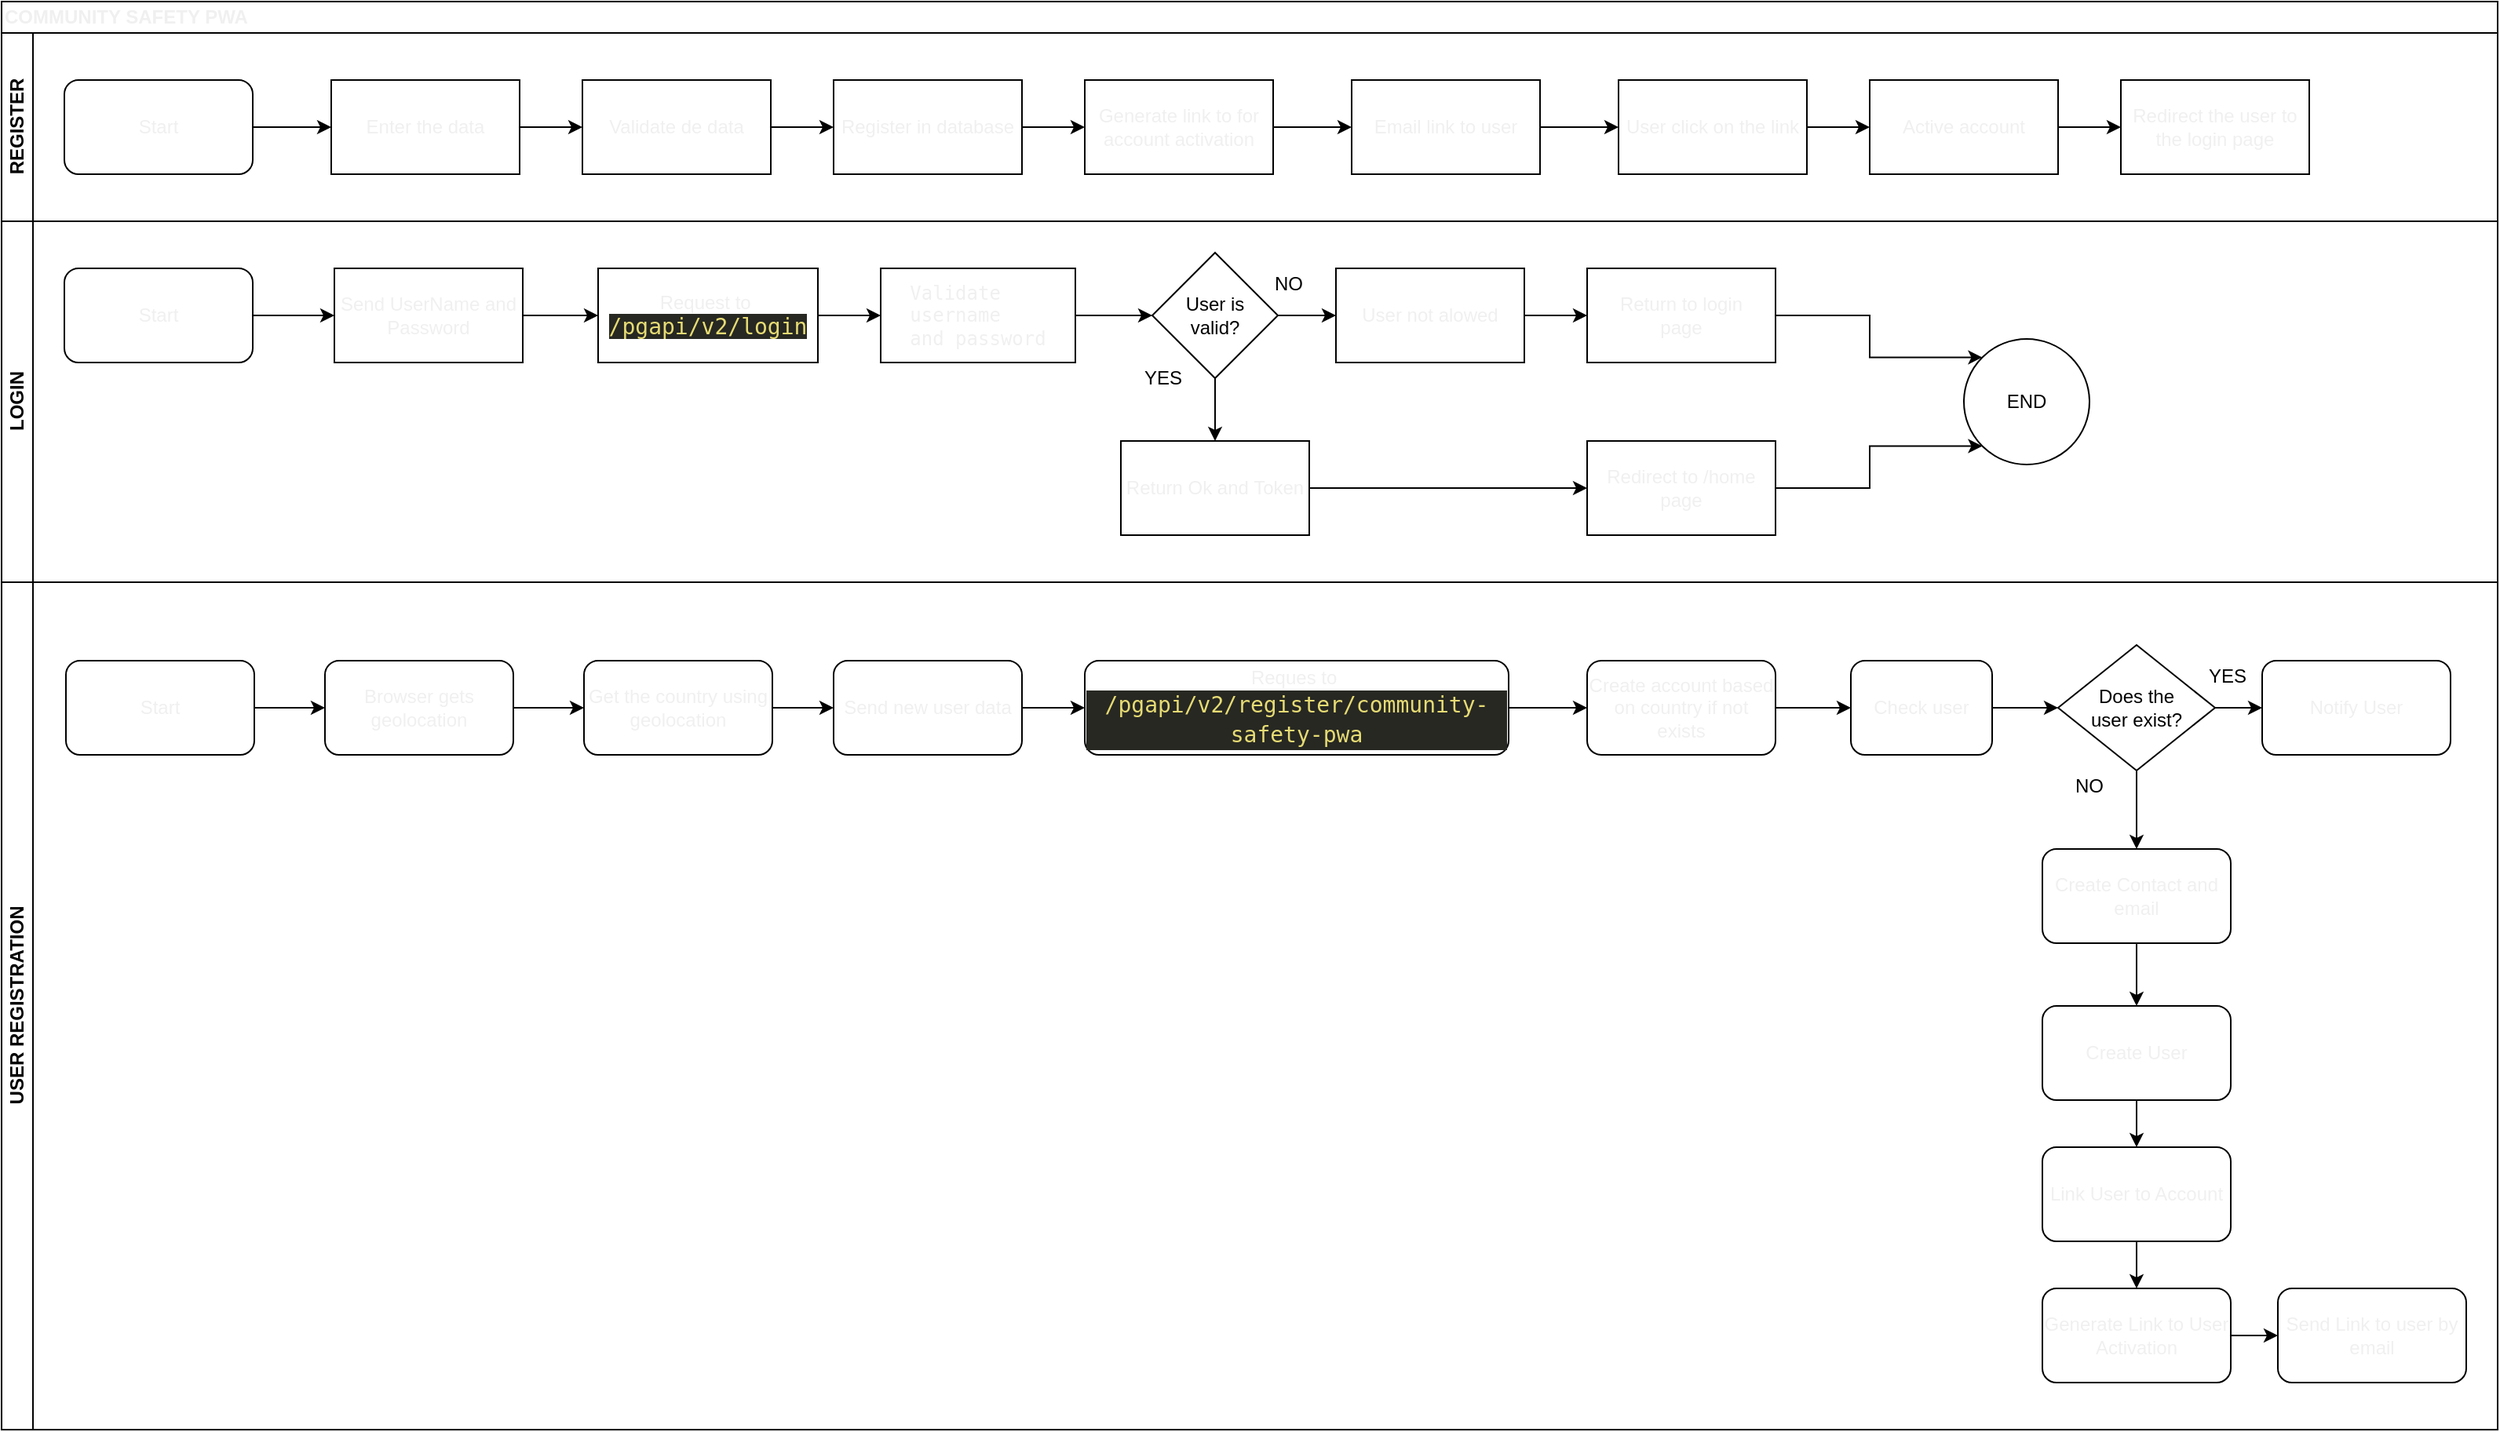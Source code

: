<mxfile version="14.2.4" type="embed">
    <diagram id="kuqkHUzQ6pWqC92oyJI4" name="Page-1">
        <mxGraphModel dx="1177" dy="355" grid="1" gridSize="10" guides="1" tooltips="1" connect="1" arrows="1" fold="0" page="0" pageScale="1" pageWidth="827" pageHeight="1169" math="0" shadow="0">
            <root>
                <mxCell id="0"/>
                <mxCell id="1" parent="0"/>
                <mxCell id="17" value="COMMUNITY SAFETY PWA" style="swimlane;html=1;childLayout=stackLayout;resizeParent=1;resizeParentMax=0;horizontal=1;startSize=20;horizontalStack=0;labelBackgroundColor=none;fontSize=12;fontColor=#f0f0f0;align=left;" parent="1" vertex="1">
                    <mxGeometry x="20" y="20" width="1590" height="910" as="geometry">
                        <mxRectangle x="20" y="20" width="60" height="20" as="alternateBounds"/>
                    </mxGeometry>
                </mxCell>
                <mxCell id="18" value="REGISTER" style="swimlane;html=1;startSize=20;horizontal=0;" parent="17" vertex="1">
                    <mxGeometry y="20" width="1590" height="120" as="geometry">
                        <mxRectangle y="20" width="790" height="20" as="alternateBounds"/>
                    </mxGeometry>
                </mxCell>
                <mxCell id="23" style="edgeStyle=orthogonalEdgeStyle;rounded=0;orthogonalLoop=1;jettySize=auto;html=1;entryX=0;entryY=0.5;entryDx=0;entryDy=0;fontSize=12;fontColor=#f0f0f0;" parent="18" source="21" target="22" edge="1">
                    <mxGeometry relative="1" as="geometry"/>
                </mxCell>
                <mxCell id="21" value="Start" style="rounded=1;whiteSpace=wrap;html=1;labelBackgroundColor=none;fontSize=12;fontColor=#f0f0f0;align=center;" parent="18" vertex="1">
                    <mxGeometry x="40" y="30" width="120" height="60" as="geometry"/>
                </mxCell>
                <mxCell id="25" style="edgeStyle=orthogonalEdgeStyle;rounded=0;orthogonalLoop=1;jettySize=auto;html=1;entryX=0;entryY=0.5;entryDx=0;entryDy=0;fontSize=12;fontColor=#f0f0f0;" parent="18" source="22" target="24" edge="1">
                    <mxGeometry relative="1" as="geometry"/>
                </mxCell>
                <mxCell id="22" value="Enter the data" style="rounded=0;whiteSpace=wrap;html=1;labelBackgroundColor=none;fontSize=12;fontColor=#f0f0f0;align=center;" parent="18" vertex="1">
                    <mxGeometry x="210" y="30" width="120" height="60" as="geometry"/>
                </mxCell>
                <mxCell id="32" style="edgeStyle=orthogonalEdgeStyle;rounded=0;orthogonalLoop=1;jettySize=auto;html=1;entryX=0;entryY=0.5;entryDx=0;entryDy=0;fontSize=12;fontColor=#f0f0f0;" parent="18" source="24" target="26" edge="1">
                    <mxGeometry relative="1" as="geometry"/>
                </mxCell>
                <mxCell id="24" value="Validate de data" style="rounded=0;whiteSpace=wrap;html=1;labelBackgroundColor=none;fontSize=12;fontColor=#f0f0f0;align=center;" parent="18" vertex="1">
                    <mxGeometry x="370" y="30" width="120" height="60" as="geometry"/>
                </mxCell>
                <mxCell id="33" style="edgeStyle=orthogonalEdgeStyle;rounded=0;orthogonalLoop=1;jettySize=auto;html=1;entryX=0;entryY=0.5;entryDx=0;entryDy=0;fontSize=12;fontColor=#f0f0f0;" parent="18" source="26" target="27" edge="1">
                    <mxGeometry relative="1" as="geometry"/>
                </mxCell>
                <mxCell id="26" value="Register in database" style="rounded=0;whiteSpace=wrap;html=1;labelBackgroundColor=none;fontSize=12;fontColor=#f0f0f0;align=center;" parent="18" vertex="1">
                    <mxGeometry x="530" y="30" width="120" height="60" as="geometry"/>
                </mxCell>
                <mxCell id="34" style="edgeStyle=orthogonalEdgeStyle;rounded=0;orthogonalLoop=1;jettySize=auto;html=1;entryX=0;entryY=0.5;entryDx=0;entryDy=0;fontSize=12;fontColor=#f0f0f0;" parent="18" source="27" target="28" edge="1">
                    <mxGeometry relative="1" as="geometry"/>
                </mxCell>
                <mxCell id="27" value="Generate link to for account activation" style="rounded=0;whiteSpace=wrap;html=1;labelBackgroundColor=none;fontSize=12;fontColor=#f0f0f0;align=center;" parent="18" vertex="1">
                    <mxGeometry x="690" y="30" width="120" height="60" as="geometry"/>
                </mxCell>
                <mxCell id="35" style="edgeStyle=orthogonalEdgeStyle;rounded=0;orthogonalLoop=1;jettySize=auto;html=1;entryX=0;entryY=0.5;entryDx=0;entryDy=0;fontSize=12;fontColor=#f0f0f0;" parent="18" source="28" target="29" edge="1">
                    <mxGeometry relative="1" as="geometry"/>
                </mxCell>
                <mxCell id="28" value="Email link to user" style="rounded=0;whiteSpace=wrap;html=1;labelBackgroundColor=none;fontSize=12;fontColor=#f0f0f0;align=center;" parent="18" vertex="1">
                    <mxGeometry x="860" y="30" width="120" height="60" as="geometry"/>
                </mxCell>
                <mxCell id="36" style="edgeStyle=orthogonalEdgeStyle;rounded=0;orthogonalLoop=1;jettySize=auto;html=1;entryX=0;entryY=0.5;entryDx=0;entryDy=0;fontSize=12;fontColor=#f0f0f0;" parent="18" source="29" target="30" edge="1">
                    <mxGeometry relative="1" as="geometry"/>
                </mxCell>
                <mxCell id="29" value="User click on the link" style="rounded=0;whiteSpace=wrap;html=1;labelBackgroundColor=none;fontSize=12;fontColor=#f0f0f0;align=center;" parent="18" vertex="1">
                    <mxGeometry x="1030" y="30" width="120" height="60" as="geometry"/>
                </mxCell>
                <mxCell id="37" style="edgeStyle=orthogonalEdgeStyle;rounded=0;orthogonalLoop=1;jettySize=auto;html=1;entryX=0;entryY=0.5;entryDx=0;entryDy=0;fontSize=12;fontColor=#f0f0f0;" parent="18" source="30" target="31" edge="1">
                    <mxGeometry relative="1" as="geometry"/>
                </mxCell>
                <mxCell id="30" value="Active account" style="rounded=0;whiteSpace=wrap;html=1;labelBackgroundColor=none;fontSize=12;fontColor=#f0f0f0;align=center;" parent="18" vertex="1">
                    <mxGeometry x="1190" y="30" width="120" height="60" as="geometry"/>
                </mxCell>
                <mxCell id="31" value="Redirect the user to the login page" style="rounded=0;whiteSpace=wrap;html=1;labelBackgroundColor=none;fontSize=12;fontColor=#f0f0f0;align=center;" parent="18" vertex="1">
                    <mxGeometry x="1350" y="30" width="120" height="60" as="geometry"/>
                </mxCell>
                <mxCell id="19" value="LOGIN" style="swimlane;html=1;startSize=20;horizontal=0;" parent="17" vertex="1">
                    <mxGeometry y="140" width="1590" height="230" as="geometry"/>
                </mxCell>
                <mxCell id="42" style="edgeStyle=orthogonalEdgeStyle;rounded=0;orthogonalLoop=1;jettySize=auto;html=1;entryX=0;entryY=0.5;entryDx=0;entryDy=0;fontSize=12;fontColor=#f0f0f0;" parent="19" source="38" target="41" edge="1">
                    <mxGeometry relative="1" as="geometry"/>
                </mxCell>
                <mxCell id="38" value="Start" style="rounded=1;whiteSpace=wrap;html=1;labelBackgroundColor=none;fontSize=12;fontColor=#f0f0f0;align=center;" parent="19" vertex="1">
                    <mxGeometry x="40" y="30" width="120" height="60" as="geometry"/>
                </mxCell>
                <mxCell id="44" style="edgeStyle=orthogonalEdgeStyle;rounded=0;orthogonalLoop=1;jettySize=auto;html=1;entryX=0;entryY=0.5;entryDx=0;entryDy=0;fontSize=12;fontColor=#f0f0f0;" parent="19" source="41" target="43" edge="1">
                    <mxGeometry relative="1" as="geometry"/>
                </mxCell>
                <mxCell id="41" value="Send UserName and Password" style="rounded=0;whiteSpace=wrap;html=1;labelBackgroundColor=none;fontSize=12;fontColor=#f0f0f0;align=center;" parent="19" vertex="1">
                    <mxGeometry x="212" y="30" width="120" height="60" as="geometry"/>
                </mxCell>
                <mxCell id="46" style="edgeStyle=orthogonalEdgeStyle;rounded=0;orthogonalLoop=1;jettySize=auto;html=1;exitX=1;exitY=0.5;exitDx=0;exitDy=0;entryX=0;entryY=0.5;entryDx=0;entryDy=0;" parent="19" source="43" target="45" edge="1">
                    <mxGeometry relative="1" as="geometry"/>
                </mxCell>
                <mxCell id="43" value="Request to&amp;nbsp;&lt;br&gt;&lt;span style=&quot;color: rgb(230 , 219 , 116) ; background-color: rgb(39 , 40 , 34) ; font-family: &amp;#34;droid sans mono&amp;#34; , monospace , monospace , &amp;#34;droid sans fallback&amp;#34; ; font-size: 14px&quot;&gt;/pgapi/v2/login&lt;/span&gt;" style="rounded=0;whiteSpace=wrap;html=1;labelBackgroundColor=none;fontSize=12;fontColor=#f0f0f0;align=center;" parent="19" vertex="1">
                    <mxGeometry x="380" y="30" width="140" height="60" as="geometry"/>
                </mxCell>
                <mxCell id="49" style="edgeStyle=orthogonalEdgeStyle;rounded=0;orthogonalLoop=1;jettySize=auto;html=1;entryX=0;entryY=0.5;entryDx=0;entryDy=0;" parent="19" source="45" target="48" edge="1">
                    <mxGeometry relative="1" as="geometry"/>
                </mxCell>
                <mxCell id="45" value="&lt;pre class=&quot;tw-data-text tw-text-large XcVN5d tw-ta&quot; id=&quot;tw-target-text&quot; style=&quot;text-align: left&quot; dir=&quot;ltr&quot;&gt;&lt;span lang=&quot;en&quot;&gt;Validate &lt;br/&gt;username &lt;br/&gt;and password&lt;/span&gt;&lt;/pre&gt;" style="rounded=0;whiteSpace=wrap;html=1;labelBackgroundColor=none;fontSize=12;fontColor=#f0f0f0;align=center;" parent="19" vertex="1">
                    <mxGeometry x="560" y="30" width="124" height="60" as="geometry"/>
                </mxCell>
                <mxCell id="58" style="edgeStyle=orthogonalEdgeStyle;rounded=0;orthogonalLoop=1;jettySize=auto;html=1;entryX=0;entryY=0.5;entryDx=0;entryDy=0;" parent="19" source="47" target="57" edge="1">
                    <mxGeometry relative="1" as="geometry"/>
                </mxCell>
                <mxCell id="47" value="User not alowed" style="rounded=0;whiteSpace=wrap;html=1;labelBackgroundColor=none;fontSize=12;fontColor=#f0f0f0;align=center;" parent="19" vertex="1">
                    <mxGeometry x="850" y="30" width="120" height="60" as="geometry"/>
                </mxCell>
                <mxCell id="50" style="edgeStyle=orthogonalEdgeStyle;rounded=0;orthogonalLoop=1;jettySize=auto;html=1;exitX=1;exitY=0.5;exitDx=0;exitDy=0;entryX=0;entryY=0.5;entryDx=0;entryDy=0;" parent="19" source="48" target="47" edge="1">
                    <mxGeometry relative="1" as="geometry"/>
                </mxCell>
                <mxCell id="48" value="User is&lt;br&gt;valid?" style="rhombus;whiteSpace=wrap;html=1;rounded=0;" parent="19" vertex="1">
                    <mxGeometry x="733" y="20" width="80" height="80" as="geometry"/>
                </mxCell>
                <mxCell id="52" value="NO" style="text;html=1;strokeColor=none;fillColor=none;align=center;verticalAlign=middle;whiteSpace=wrap;rounded=0;" parent="19" vertex="1">
                    <mxGeometry x="800" y="30" width="40" height="20" as="geometry"/>
                </mxCell>
                <mxCell id="51" value="YES" style="text;html=1;strokeColor=none;fillColor=none;align=center;verticalAlign=middle;whiteSpace=wrap;rounded=0;" parent="19" vertex="1">
                    <mxGeometry x="720" y="90" width="40" height="20" as="geometry"/>
                </mxCell>
                <mxCell id="60" style="edgeStyle=orthogonalEdgeStyle;rounded=0;orthogonalLoop=1;jettySize=auto;html=1;entryX=0;entryY=0.5;entryDx=0;entryDy=0;" parent="19" source="53" target="59" edge="1">
                    <mxGeometry relative="1" as="geometry"/>
                </mxCell>
                <mxCell id="53" value="Return Ok and Token" style="rounded=0;whiteSpace=wrap;html=1;labelBackgroundColor=none;fontSize=12;fontColor=#f0f0f0;align=center;" parent="19" vertex="1">
                    <mxGeometry x="713" y="140" width="120" height="60" as="geometry"/>
                </mxCell>
                <mxCell id="54" style="edgeStyle=orthogonalEdgeStyle;rounded=0;orthogonalLoop=1;jettySize=auto;html=1;entryX=0.5;entryY=0;entryDx=0;entryDy=0;" parent="19" source="48" target="53" edge="1">
                    <mxGeometry relative="1" as="geometry"/>
                </mxCell>
                <mxCell id="65" style="edgeStyle=orthogonalEdgeStyle;rounded=0;orthogonalLoop=1;jettySize=auto;html=1;entryX=0;entryY=0;entryDx=0;entryDy=0;" parent="19" source="57" target="61" edge="1">
                    <mxGeometry relative="1" as="geometry"/>
                </mxCell>
                <mxCell id="57" value="Return to login&lt;br&gt;page" style="rounded=0;whiteSpace=wrap;html=1;labelBackgroundColor=none;fontSize=12;fontColor=#f0f0f0;align=center;" parent="19" vertex="1">
                    <mxGeometry x="1010" y="30" width="120" height="60" as="geometry"/>
                </mxCell>
                <mxCell id="63" style="edgeStyle=orthogonalEdgeStyle;rounded=0;orthogonalLoop=1;jettySize=auto;html=1;entryX=0;entryY=1;entryDx=0;entryDy=0;" parent="19" source="59" target="61" edge="1">
                    <mxGeometry relative="1" as="geometry"/>
                </mxCell>
                <mxCell id="59" value="Redirect to /home page" style="rounded=0;whiteSpace=wrap;html=1;labelBackgroundColor=none;fontSize=12;fontColor=#f0f0f0;align=center;" parent="19" vertex="1">
                    <mxGeometry x="1010" y="140" width="120" height="60" as="geometry"/>
                </mxCell>
                <mxCell id="61" value="END" style="ellipse;whiteSpace=wrap;html=1;aspect=fixed;rounded=0;" parent="19" vertex="1">
                    <mxGeometry x="1250" y="75" width="80" height="80" as="geometry"/>
                </mxCell>
                <mxCell id="20" value="USER REGISTRATION" style="swimlane;html=1;startSize=20;horizontal=0;" parent="17" vertex="1">
                    <mxGeometry y="370" width="1590" height="540" as="geometry"/>
                </mxCell>
                <mxCell id="69" style="edgeStyle=orthogonalEdgeStyle;rounded=0;orthogonalLoop=1;jettySize=auto;html=1;entryX=0;entryY=0.5;entryDx=0;entryDy=0;" edge="1" parent="20" source="67" target="68">
                    <mxGeometry relative="1" as="geometry"/>
                </mxCell>
                <mxCell id="67" value="Start" style="rounded=1;whiteSpace=wrap;html=1;labelBackgroundColor=none;fontSize=12;fontColor=#f0f0f0;align=center;" vertex="1" parent="20">
                    <mxGeometry x="41" y="50" width="120" height="60" as="geometry"/>
                </mxCell>
                <mxCell id="71" style="edgeStyle=orthogonalEdgeStyle;rounded=0;orthogonalLoop=1;jettySize=auto;html=1;entryX=0;entryY=0.5;entryDx=0;entryDy=0;" edge="1" parent="20" source="68" target="70">
                    <mxGeometry relative="1" as="geometry"/>
                </mxCell>
                <mxCell id="68" value="Browser gets geolocation" style="rounded=1;whiteSpace=wrap;html=1;labelBackgroundColor=none;fontSize=12;fontColor=#f0f0f0;align=center;" vertex="1" parent="20">
                    <mxGeometry x="206" y="50" width="120" height="60" as="geometry"/>
                </mxCell>
                <mxCell id="73" style="edgeStyle=orthogonalEdgeStyle;rounded=0;orthogonalLoop=1;jettySize=auto;html=1;entryX=0;entryY=0.5;entryDx=0;entryDy=0;" edge="1" parent="20" source="70" target="72">
                    <mxGeometry relative="1" as="geometry"/>
                </mxCell>
                <mxCell id="70" value="Get the country using geolocation" style="rounded=1;whiteSpace=wrap;html=1;labelBackgroundColor=none;fontSize=12;fontColor=#f0f0f0;align=center;" vertex="1" parent="20">
                    <mxGeometry x="371" y="50" width="120" height="60" as="geometry"/>
                </mxCell>
                <mxCell id="83" style="edgeStyle=orthogonalEdgeStyle;rounded=0;orthogonalLoop=1;jettySize=auto;html=1;entryX=0;entryY=0.5;entryDx=0;entryDy=0;" edge="1" parent="20" source="72" target="82">
                    <mxGeometry relative="1" as="geometry"/>
                </mxCell>
                <mxCell id="72" value="Send new user data" style="rounded=1;whiteSpace=wrap;html=1;labelBackgroundColor=none;fontSize=12;fontColor=#f0f0f0;align=center;" vertex="1" parent="20">
                    <mxGeometry x="530" y="50" width="120" height="60" as="geometry"/>
                </mxCell>
                <mxCell id="85" style="edgeStyle=orthogonalEdgeStyle;rounded=0;orthogonalLoop=1;jettySize=auto;html=1;" edge="1" parent="20" source="82" target="84">
                    <mxGeometry relative="1" as="geometry"/>
                </mxCell>
                <mxCell id="82" value="Reques to&amp;nbsp;&lt;br&gt;&lt;div style=&quot;color: rgb(248 , 248 , 242) ; background-color: rgb(39 , 40 , 34) ; font-family: &amp;#34;droid sans mono&amp;#34; , monospace , monospace , &amp;#34;droid sans fallback&amp;#34; ; font-size: 14px ; line-height: 19px&quot;&gt;&lt;span style=&quot;color: #e6db74&quot;&gt;/pgapi/v2/register/community-safety-pwa&lt;/span&gt;&lt;/div&gt;" style="rounded=1;whiteSpace=wrap;html=1;labelBackgroundColor=none;fontSize=12;fontColor=#f0f0f0;align=center;" vertex="1" parent="20">
                    <mxGeometry x="690" y="50" width="270" height="60" as="geometry"/>
                </mxCell>
                <mxCell id="99" style="edgeStyle=orthogonalEdgeStyle;rounded=0;orthogonalLoop=1;jettySize=auto;html=1;entryX=0;entryY=0.5;entryDx=0;entryDy=0;" edge="1" parent="20" source="84" target="98">
                    <mxGeometry relative="1" as="geometry"/>
                </mxCell>
                <mxCell id="84" value="Create account based on country if not exists" style="rounded=1;whiteSpace=wrap;html=1;labelBackgroundColor=none;fontSize=12;fontColor=#f0f0f0;align=center;" vertex="1" parent="20">
                    <mxGeometry x="1010" y="50" width="120" height="60" as="geometry"/>
                </mxCell>
                <mxCell id="101" style="edgeStyle=orthogonalEdgeStyle;rounded=0;orthogonalLoop=1;jettySize=auto;html=1;exitX=1;exitY=0.5;exitDx=0;exitDy=0;entryX=0;entryY=0.5;entryDx=0;entryDy=0;" edge="1" parent="20" source="98" target="102">
                    <mxGeometry relative="1" as="geometry">
                        <mxPoint x="1300" y="80" as="targetPoint"/>
                    </mxGeometry>
                </mxCell>
                <mxCell id="98" value="Check user" style="rounded=1;whiteSpace=wrap;html=1;labelBackgroundColor=none;fontSize=12;fontColor=#f0f0f0;align=center;" vertex="1" parent="20">
                    <mxGeometry x="1178" y="50" width="90" height="60" as="geometry"/>
                </mxCell>
                <mxCell id="104" style="edgeStyle=orthogonalEdgeStyle;rounded=0;orthogonalLoop=1;jettySize=auto;html=1;entryX=0;entryY=0.5;entryDx=0;entryDy=0;" edge="1" parent="20" source="102" target="103">
                    <mxGeometry relative="1" as="geometry"/>
                </mxCell>
                <mxCell id="108" style="edgeStyle=orthogonalEdgeStyle;rounded=0;orthogonalLoop=1;jettySize=auto;html=1;entryX=0.5;entryY=0;entryDx=0;entryDy=0;" edge="1" parent="20" source="102" target="107">
                    <mxGeometry relative="1" as="geometry"/>
                </mxCell>
                <mxCell id="102" value="&lt;span&gt;Does the &lt;br&gt;user exist?&lt;/span&gt;" style="rhombus;whiteSpace=wrap;html=1;" vertex="1" parent="20">
                    <mxGeometry x="1310" y="40" width="100" height="80" as="geometry"/>
                </mxCell>
                <mxCell id="103" value="Notify User" style="rounded=1;whiteSpace=wrap;html=1;labelBackgroundColor=none;fontSize=12;fontColor=#f0f0f0;align=center;" vertex="1" parent="20">
                    <mxGeometry x="1440" y="50" width="120" height="60" as="geometry"/>
                </mxCell>
                <mxCell id="105" value="YES" style="text;html=1;strokeColor=none;fillColor=none;align=center;verticalAlign=middle;whiteSpace=wrap;rounded=0;" vertex="1" parent="20">
                    <mxGeometry x="1398" y="50" width="40" height="20" as="geometry"/>
                </mxCell>
                <mxCell id="106" value="NO" style="text;html=1;strokeColor=none;fillColor=none;align=center;verticalAlign=middle;whiteSpace=wrap;rounded=0;" vertex="1" parent="20">
                    <mxGeometry x="1310" y="120" width="40" height="20" as="geometry"/>
                </mxCell>
                <mxCell id="110" style="edgeStyle=orthogonalEdgeStyle;rounded=0;orthogonalLoop=1;jettySize=auto;html=1;exitX=0.5;exitY=1;exitDx=0;exitDy=0;entryX=0.5;entryY=0;entryDx=0;entryDy=0;" edge="1" parent="20" source="107" target="109">
                    <mxGeometry relative="1" as="geometry"/>
                </mxCell>
                <mxCell id="107" value="Create Contact and email" style="rounded=1;whiteSpace=wrap;html=1;labelBackgroundColor=none;fontSize=12;fontColor=#f0f0f0;align=center;" vertex="1" parent="20">
                    <mxGeometry x="1300" y="170" width="120" height="60" as="geometry"/>
                </mxCell>
                <mxCell id="112" style="edgeStyle=orthogonalEdgeStyle;rounded=0;orthogonalLoop=1;jettySize=auto;html=1;entryX=0.5;entryY=0;entryDx=0;entryDy=0;" edge="1" parent="20" source="109" target="111">
                    <mxGeometry relative="1" as="geometry"/>
                </mxCell>
                <mxCell id="109" value="Create User" style="rounded=1;whiteSpace=wrap;html=1;labelBackgroundColor=none;fontSize=12;fontColor=#f0f0f0;align=center;" vertex="1" parent="20">
                    <mxGeometry x="1300" y="270" width="120" height="60" as="geometry"/>
                </mxCell>
                <mxCell id="114" style="edgeStyle=orthogonalEdgeStyle;rounded=0;orthogonalLoop=1;jettySize=auto;html=1;" edge="1" parent="20" source="111" target="113">
                    <mxGeometry relative="1" as="geometry"/>
                </mxCell>
                <mxCell id="111" value="Link User to Account" style="rounded=1;whiteSpace=wrap;html=1;labelBackgroundColor=none;fontSize=12;fontColor=#f0f0f0;align=center;" vertex="1" parent="20">
                    <mxGeometry x="1300" y="360" width="120" height="60" as="geometry"/>
                </mxCell>
                <mxCell id="116" style="edgeStyle=orthogonalEdgeStyle;rounded=0;orthogonalLoop=1;jettySize=auto;html=1;entryX=0;entryY=0.5;entryDx=0;entryDy=0;" edge="1" parent="20" source="113" target="115">
                    <mxGeometry relative="1" as="geometry"/>
                </mxCell>
                <mxCell id="113" value="Generate Link to User Activation" style="rounded=1;whiteSpace=wrap;html=1;labelBackgroundColor=none;fontSize=12;fontColor=#f0f0f0;align=center;" vertex="1" parent="20">
                    <mxGeometry x="1300" y="450" width="120" height="60" as="geometry"/>
                </mxCell>
                <mxCell id="115" value="Send Link to user by email" style="rounded=1;whiteSpace=wrap;html=1;labelBackgroundColor=none;fontSize=12;fontColor=#f0f0f0;align=center;" vertex="1" parent="20">
                    <mxGeometry x="1450" y="450" width="120" height="60" as="geometry"/>
                </mxCell>
            </root>
        </mxGraphModel>
    </diagram>
</mxfile>